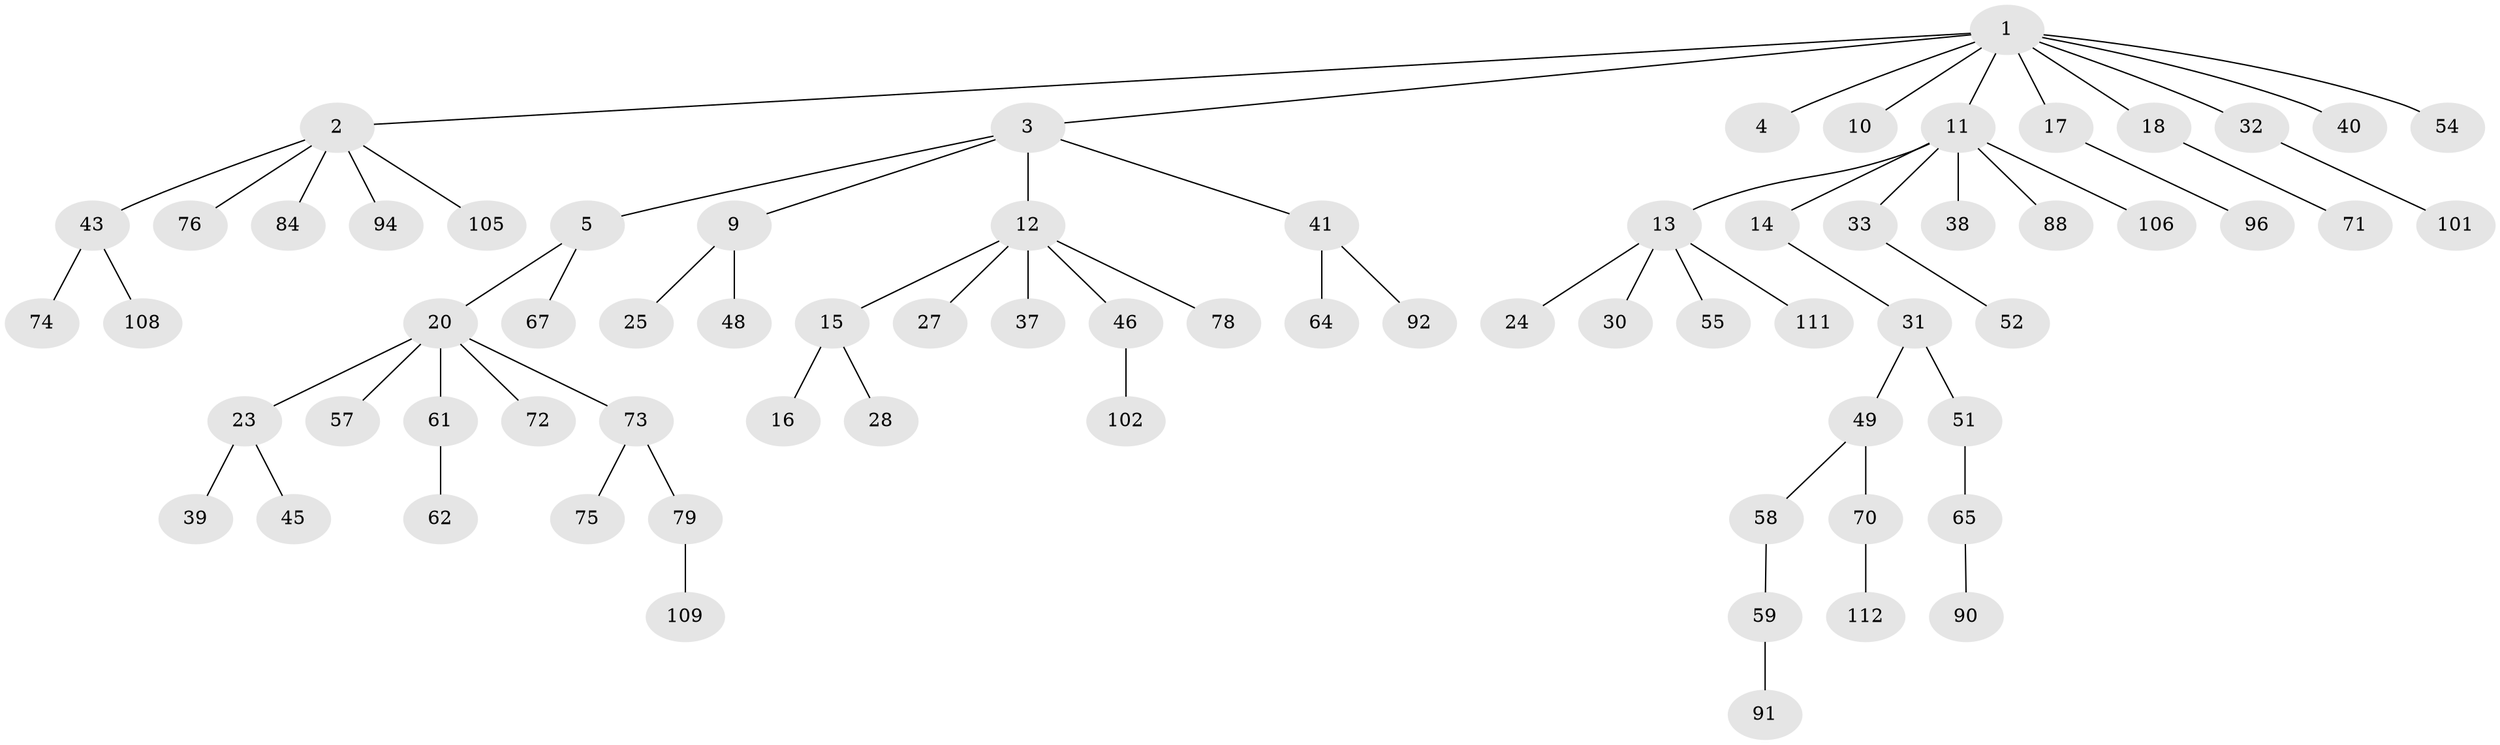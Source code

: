 // original degree distribution, {5: 0.044642857142857144, 2: 0.3125, 3: 0.15178571428571427, 1: 0.44642857142857145, 7: 0.017857142857142856, 4: 0.026785714285714284}
// Generated by graph-tools (version 1.1) at 2025/42/03/06/25 10:42:06]
// undirected, 71 vertices, 70 edges
graph export_dot {
graph [start="1"]
  node [color=gray90,style=filled];
  1 [super="+8"];
  2 [super="+36"];
  3 [super="+19"];
  4 [super="+7"];
  5 [super="+6"];
  9 [super="+50"];
  10;
  11 [super="+82"];
  12 [super="+35"];
  13 [super="+22"];
  14 [super="+85"];
  15 [super="+63"];
  16 [super="+53"];
  17 [super="+29"];
  18 [super="+26"];
  20 [super="+21"];
  23;
  24 [super="+47"];
  25 [super="+42"];
  27;
  28;
  30 [super="+104"];
  31 [super="+34"];
  32 [super="+60"];
  33 [super="+80"];
  37 [super="+44"];
  38 [super="+99"];
  39 [super="+95"];
  40 [super="+86"];
  41 [super="+87"];
  43 [super="+77"];
  45 [super="+97"];
  46 [super="+81"];
  48 [super="+110"];
  49 [super="+68"];
  51;
  52;
  54 [super="+56"];
  55 [super="+89"];
  57;
  58;
  59 [super="+69"];
  61;
  62 [super="+66"];
  64;
  65;
  67;
  70 [super="+107"];
  71;
  72;
  73;
  74;
  75;
  76;
  78 [super="+93"];
  79 [super="+83"];
  84;
  88;
  90;
  91 [super="+100"];
  92;
  94;
  96 [super="+98"];
  101;
  102 [super="+103"];
  105;
  106;
  108;
  109;
  111;
  112;
  1 -- 2;
  1 -- 3;
  1 -- 4;
  1 -- 11;
  1 -- 32;
  1 -- 17;
  1 -- 18;
  1 -- 54;
  1 -- 40;
  1 -- 10;
  2 -- 84;
  2 -- 94;
  2 -- 105;
  2 -- 43;
  2 -- 76;
  3 -- 5;
  3 -- 9;
  3 -- 12;
  3 -- 41;
  5 -- 20;
  5 -- 67;
  9 -- 25;
  9 -- 48;
  11 -- 13;
  11 -- 14;
  11 -- 33;
  11 -- 38;
  11 -- 88;
  11 -- 106;
  12 -- 15;
  12 -- 27;
  12 -- 46;
  12 -- 37;
  12 -- 78;
  13 -- 30;
  13 -- 55;
  13 -- 24;
  13 -- 111;
  14 -- 31;
  15 -- 16;
  15 -- 28;
  17 -- 96;
  18 -- 71;
  20 -- 57;
  20 -- 61;
  20 -- 72;
  20 -- 73;
  20 -- 23;
  23 -- 39;
  23 -- 45;
  31 -- 49;
  31 -- 51;
  32 -- 101;
  33 -- 52;
  41 -- 64;
  41 -- 92;
  43 -- 74;
  43 -- 108;
  46 -- 102;
  49 -- 58;
  49 -- 70;
  51 -- 65;
  58 -- 59;
  59 -- 91;
  61 -- 62;
  65 -- 90;
  70 -- 112;
  73 -- 75;
  73 -- 79;
  79 -- 109;
}
